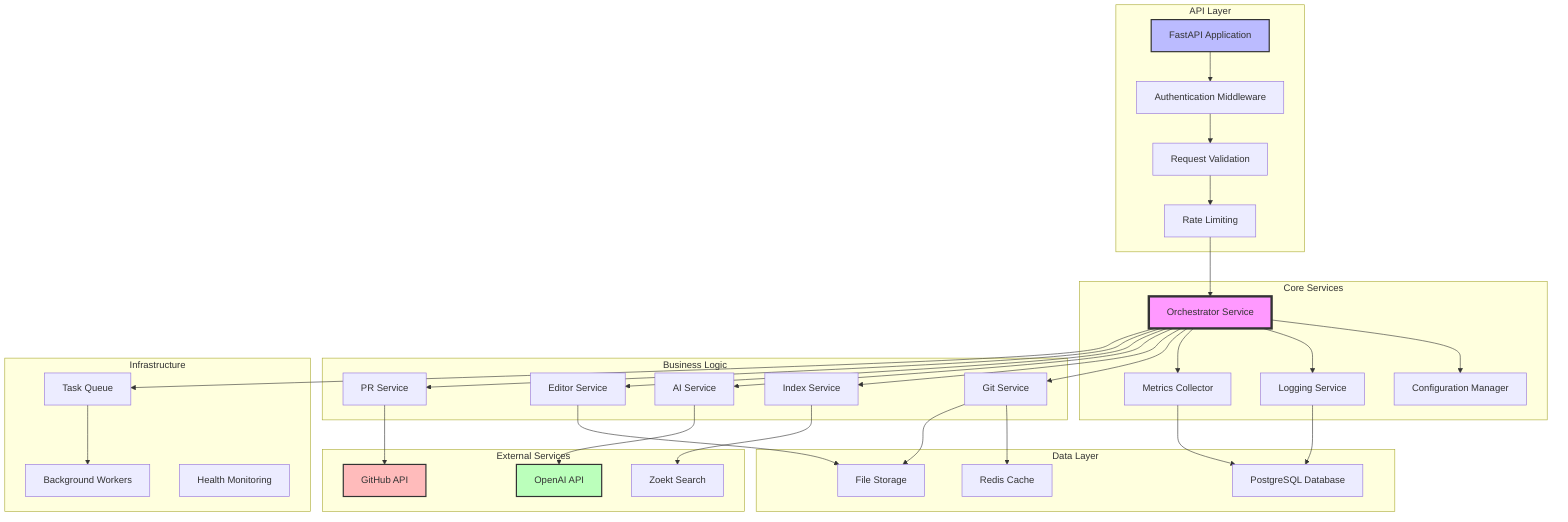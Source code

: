 graph TB
    subgraph "API Layer"
        API[FastAPI Application]
        AUTH[Authentication Middleware]
        VALID[Request Validation]
        RATE[Rate Limiting]
    end
    
    subgraph "Core Services"
        ORCH[Orchestrator Service]
        CONFIG[Configuration Manager]
        LOGGER[Logging Service]
        METRICS[Metrics Collector]
    end
    
    subgraph "Business Logic"
        GIT[Git Service]
        INDEX[Index Service]
        AI[AI Service]
        EDITOR[Editor Service]
        PR[PR Service]
    end
    
    subgraph "Data Layer"
        CACHE[Redis Cache]
        DB[PostgreSQL Database]
        STORAGE[File Storage]
    end
    
    subgraph "External Services"
        GITHUB[GitHub API]
        OPENAI[OpenAI API]
        ZOEKT[Zoekt Search]
    end
    
    subgraph "Infrastructure"
        QUEUE[Task Queue]
        WORKER[Background Workers]
        MONITOR[Health Monitoring]
    end
    
    API --> AUTH
    AUTH --> VALID
    VALID --> RATE
    RATE --> ORCH
    
    ORCH --> CONFIG
    ORCH --> LOGGER
    ORCH --> METRICS
    
    ORCH --> GIT
    ORCH --> INDEX
    ORCH --> AI
    ORCH --> EDITOR
    ORCH --> PR
    
    GIT --> CACHE
    INDEX --> ZOEKT
    AI --> OPENAI
    PR --> GITHUB
    
    ORCH --> QUEUE
    QUEUE --> WORKER
    
    GIT --> STORAGE
    EDITOR --> STORAGE
    
    LOGGER --> DB
    METRICS --> DB
    
    style ORCH fill:#f9f,stroke:#333,stroke-width:4px
    style API fill:#bbf,stroke:#333,stroke-width:2px
    style GITHUB fill:#fbb,stroke:#333,stroke-width:2px
    style OPENAI fill:#bfb,stroke:#333,stroke-width:2px